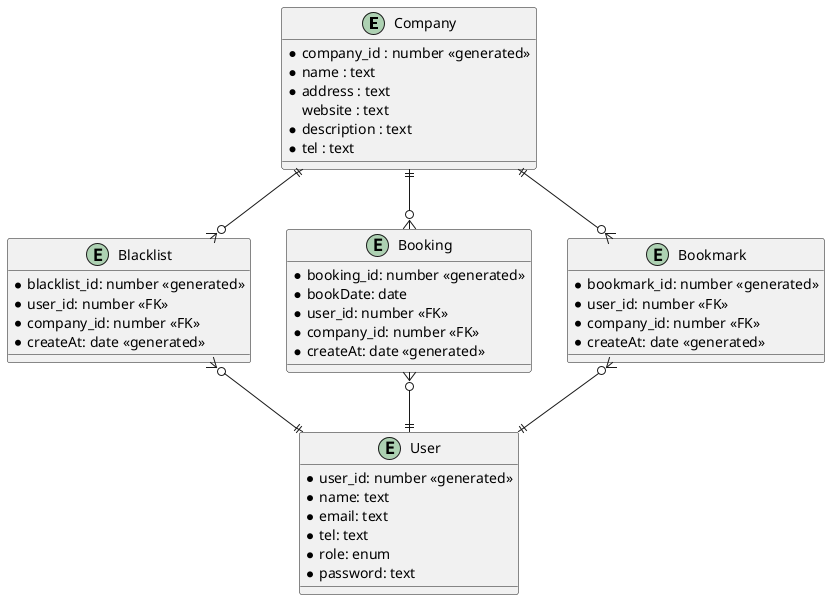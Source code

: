 @startuml ER Diagram Online Job Fair
entity "Company" as company{
    *company_id : number <<generated>>
    *name : text
    *address : text
    website : text
    *description : text
    *tel : text
}

entity "User" as user{
    *user_id: number <<generated>>
    *name: text
    *email: text
    *tel: text
    *role: enum
    *password: text
}

entity "Blacklist" as blacklist{
    *blacklist_id: number <<generated>>
    *user_id: number <<FK>>
    *company_id: number <<FK>>
    *createAt: date <<generated>>
}

entity "Booking" as booking{
    *booking_id: number <<generated>>
    *bookDate: date
    *user_id: number <<FK>>
    *company_id: number <<FK>>
    *createAt: date <<generated>>
}

entity "Bookmark" as bookmark{
    *bookmark_id: number <<generated>>
    *user_id: number <<FK>>
    *company_id: number <<FK>>
    *createAt: date <<generated>>
}

company ||--o{ bookmark
bookmark }o--|| user

company ||--o{ blacklist
blacklist }o--|| user

company ||--o{ booking
booking }o--|| user


@enduml